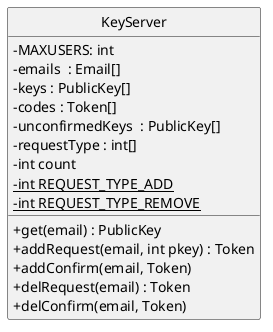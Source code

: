 @startuml
hide circle
skinparam classAttributeIconSize 0
skinparam monochrome true
skinparam shadowing false

class KeyServer {

    -MAXUSERS: int
    -emails  : Email[] 
    -keys : PublicKey[] 
    -codes : Token[] 
    -unconfirmedKeys  : PublicKey[] 
    -requestType : int[] 
    -int count
    -{static} int REQUEST_TYPE_ADD
    -{static} int REQUEST_TYPE_REMOVE

    +get(email) : PublicKey
    +addRequest(email, int pkey) : Token
    +addConfirm(email, Token) 
    +delRequest(email) : Token
    +delConfirm(email, Token)
}

@enduml
